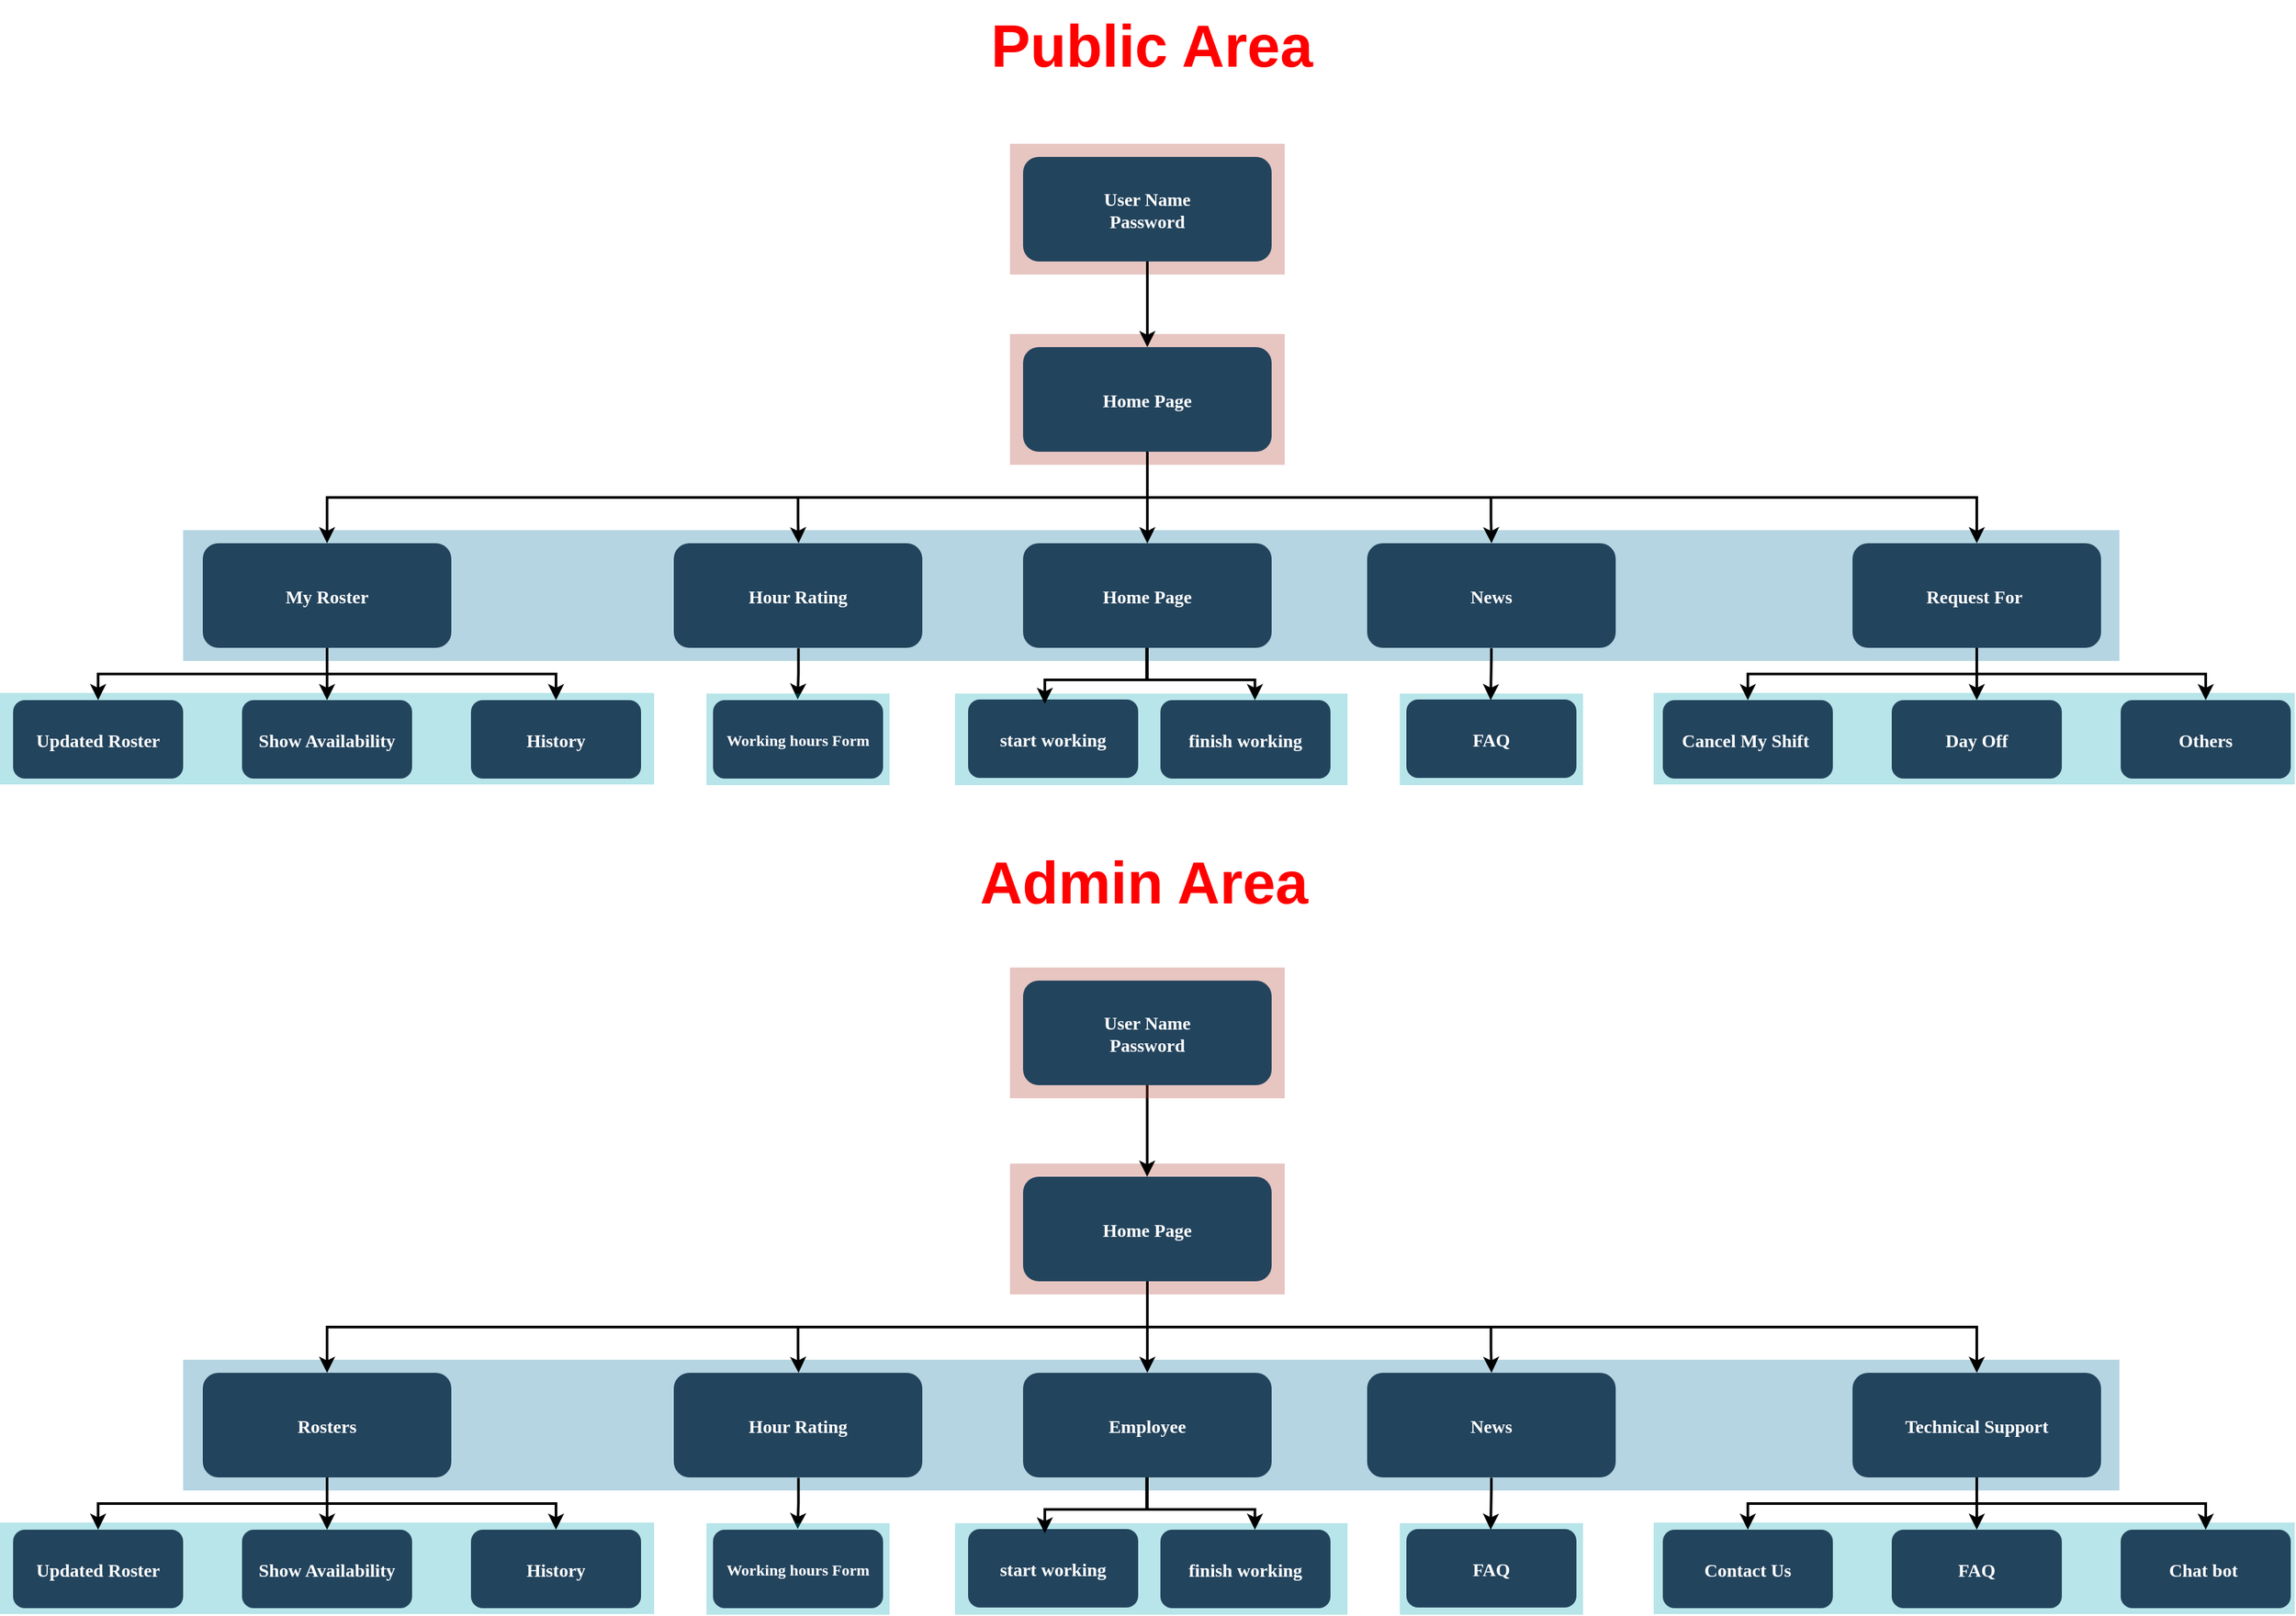 <mxfile version="22.1.21" type="github">
  <diagram name="Page-1" id="2c0d36ab-eaac-3732-788b-9136903baeff">
    <mxGraphModel dx="2262" dy="1544" grid="1" gridSize="10" guides="1" tooltips="1" connect="1" arrows="1" fold="1" page="1" pageScale="1.5" pageWidth="1169" pageHeight="827" background="none" math="0" shadow="0">
      <root>
        <mxCell id="0" />
        <mxCell id="1" parent="0" />
        <mxCell id="K3uzyXrAszABeU2o9Ltj-166" value="" style="edgeStyle=orthogonalEdgeStyle;rounded=0;orthogonalLoop=1;jettySize=auto;html=1;" edge="1" parent="1" source="123" target="13">
          <mxGeometry relative="1" as="geometry" />
        </mxCell>
        <mxCell id="123" value="" style="fillColor=#AE4132;strokeColor=none;opacity=30;" parent="1" vertex="1">
          <mxGeometry x="775" y="295.5" width="210" height="100.0" as="geometry" />
        </mxCell>
        <mxCell id="122" value="" style="fillColor=#10739E;strokeColor=none;opacity=30;" parent="1" vertex="1">
          <mxGeometry x="143" y="445.5" width="1480" height="100" as="geometry" />
        </mxCell>
        <mxCell id="110" value="" style="fillColor=#12AAB5;strokeColor=none;opacity=30;" parent="1" vertex="1">
          <mxGeometry x="1267" y="570" width="490" height="70" as="geometry" />
        </mxCell>
        <mxCell id="109" value="" style="fillColor=#12AAB5;strokeColor=none;opacity=30;" parent="1" vertex="1">
          <mxGeometry x="3" y="570" width="500" height="70" as="geometry" />
        </mxCell>
        <mxCell id="108" value="" style="fillColor=#12AAB5;strokeColor=none;opacity=30;" parent="1" vertex="1">
          <mxGeometry x="733" y="570.5" width="300" height="70" as="geometry" />
        </mxCell>
        <mxCell id="2" value="Home Page" style="rounded=1;fillColor=#23445D;gradientColor=none;strokeColor=none;fontColor=#FFFFFF;fontStyle=1;fontFamily=Tahoma;fontSize=14" parent="1" vertex="1">
          <mxGeometry x="785" y="305.5" width="190" height="80" as="geometry" />
        </mxCell>
        <mxCell id="4" value="Request For " style="rounded=1;fillColor=#23445D;gradientColor=none;strokeColor=none;fontColor=#FFFFFF;fontStyle=1;fontFamily=Tahoma;fontSize=14" parent="1" vertex="1">
          <mxGeometry x="1419.0" y="455.5" width="190" height="80" as="geometry" />
        </mxCell>
        <mxCell id="9" value="" style="edgeStyle=elbowEdgeStyle;elbow=vertical;strokeWidth=2;rounded=0" parent="1" source="2" target="4" edge="1">
          <mxGeometry x="337" y="215.5" width="100" height="100" as="geometry">
            <mxPoint x="340" y="435.5" as="sourcePoint" />
            <mxPoint x="440" y="335.5" as="targetPoint" />
          </mxGeometry>
        </mxCell>
        <mxCell id="10" value="Hour Rating" style="rounded=1;fillColor=#23445D;gradientColor=none;strokeColor=none;fontColor=#FFFFFF;fontStyle=1;fontFamily=Tahoma;fontSize=14" parent="1" vertex="1">
          <mxGeometry x="518" y="455.5" width="190" height="80" as="geometry" />
        </mxCell>
        <mxCell id="12" value="My Roster" style="rounded=1;fillColor=#23445D;gradientColor=none;strokeColor=none;fontColor=#FFFFFF;fontStyle=1;fontFamily=Tahoma;fontSize=14" parent="1" vertex="1">
          <mxGeometry x="158.0" y="455.5" width="190" height="80" as="geometry" />
        </mxCell>
        <mxCell id="13" value="Home Page" style="rounded=1;fillColor=#23445D;gradientColor=none;strokeColor=none;fontColor=#FFFFFF;fontStyle=1;fontFamily=Tahoma;fontSize=14" parent="1" vertex="1">
          <mxGeometry x="785" y="455.5" width="190" height="80" as="geometry" />
        </mxCell>
        <mxCell id="14" value="start working" style="rounded=1;fillColor=#23445D;gradientColor=none;strokeColor=none;fontColor=#FFFFFF;fontStyle=1;fontFamily=Tahoma;fontSize=14" parent="1" vertex="1">
          <mxGeometry x="743" y="575" width="130" height="60" as="geometry" />
        </mxCell>
        <mxCell id="25" value="Updated Roster" style="rounded=1;fillColor=#23445D;gradientColor=none;strokeColor=none;fontColor=#FFFFFF;fontStyle=1;fontFamily=Tahoma;fontSize=14" parent="1" vertex="1">
          <mxGeometry x="13" y="575.5" width="130" height="60" as="geometry" />
        </mxCell>
        <mxCell id="28" value="Show Availability" style="rounded=1;fillColor=#23445D;gradientColor=none;strokeColor=none;fontColor=#FFFFFF;fontStyle=1;fontFamily=Tahoma;fontSize=14" parent="1" vertex="1">
          <mxGeometry x="188" y="575.5" width="130" height="60" as="geometry" />
        </mxCell>
        <mxCell id="33" value="History" style="rounded=1;fillColor=#23445D;gradientColor=none;strokeColor=none;fontColor=#FFFFFF;fontStyle=1;fontFamily=Tahoma;fontSize=14" parent="1" vertex="1">
          <mxGeometry x="363" y="575.5" width="130" height="60" as="geometry" />
        </mxCell>
        <mxCell id="44" value="Cancel My Shift " style="rounded=1;fillColor=#23445D;gradientColor=none;strokeColor=none;fontColor=#FFFFFF;fontStyle=1;fontFamily=Tahoma;fontSize=14" parent="1" vertex="1">
          <mxGeometry x="1274" y="575.5" width="130" height="60" as="geometry" />
        </mxCell>
        <mxCell id="48" value="Day Off" style="rounded=1;fillColor=#23445D;gradientColor=none;strokeColor=none;fontColor=#FFFFFF;fontStyle=1;fontFamily=Tahoma;fontSize=14" parent="1" vertex="1">
          <mxGeometry x="1449" y="575.5" width="130" height="60" as="geometry" />
        </mxCell>
        <mxCell id="52" value="Others" style="rounded=1;fillColor=#23445D;gradientColor=none;strokeColor=none;fontColor=#FFFFFF;fontStyle=1;fontFamily=Tahoma;fontSize=14" parent="1" vertex="1">
          <mxGeometry x="1624" y="575.5" width="130" height="60" as="geometry" />
        </mxCell>
        <mxCell id="59" value="" style="edgeStyle=elbowEdgeStyle;elbow=vertical;strokeWidth=2;rounded=0" parent="1" source="2" target="12" edge="1">
          <mxGeometry x="347" y="225.5" width="100" height="100" as="geometry">
            <mxPoint x="865.0" y="395.5" as="sourcePoint" />
            <mxPoint x="1470.0" y="465.5" as="targetPoint" />
          </mxGeometry>
        </mxCell>
        <mxCell id="61" value="" style="edgeStyle=elbowEdgeStyle;elbow=vertical;strokeWidth=2;rounded=0" parent="1" source="2" target="13" edge="1">
          <mxGeometry x="-23" y="135.5" width="100" height="100" as="geometry">
            <mxPoint x="-20" y="355.5" as="sourcePoint" />
            <mxPoint x="80" y="255.5" as="targetPoint" />
            <Array as="points">
              <mxPoint x="880" y="430" />
            </Array>
          </mxGeometry>
        </mxCell>
        <mxCell id="62" value="" style="edgeStyle=elbowEdgeStyle;elbow=vertical;strokeWidth=2;rounded=0;exitX=0.553;exitY=1.021;exitDx=0;exitDy=0;exitPerimeter=0;entryX=0.451;entryY=0.055;entryDx=0;entryDy=0;entryPerimeter=0;" parent="1" target="14" edge="1">
          <mxGeometry x="-23" y="135.5" width="100" height="100" as="geometry">
            <mxPoint x="879.44" y="535.5" as="sourcePoint" />
            <mxPoint x="798" y="572.9" as="targetPoint" />
            <Array as="points">
              <mxPoint x="843" y="560" />
            </Array>
          </mxGeometry>
        </mxCell>
        <mxCell id="100" value="" style="edgeStyle=elbowEdgeStyle;elbow=vertical;strokeWidth=2;rounded=0" parent="1" source="12" target="25" edge="1">
          <mxGeometry x="-23" y="135.5" width="100" height="100" as="geometry">
            <mxPoint x="-427" y="355.5" as="sourcePoint" />
            <mxPoint x="-327" y="255.5" as="targetPoint" />
          </mxGeometry>
        </mxCell>
        <mxCell id="101" value="" style="edgeStyle=elbowEdgeStyle;elbow=vertical;strokeWidth=2;rounded=0" parent="1" source="12" edge="1">
          <mxGeometry x="-23" y="135.5" width="100" height="100" as="geometry">
            <mxPoint x="-427" y="355.5" as="sourcePoint" />
            <mxPoint x="253" y="575.5" as="targetPoint" />
          </mxGeometry>
        </mxCell>
        <mxCell id="102" value="" style="edgeStyle=elbowEdgeStyle;elbow=vertical;strokeWidth=2;rounded=0" parent="1" source="12" target="33" edge="1">
          <mxGeometry x="-23" y="135.5" width="100" height="100" as="geometry">
            <mxPoint x="-427" y="355.5" as="sourcePoint" />
            <mxPoint x="-327" y="255.5" as="targetPoint" />
          </mxGeometry>
        </mxCell>
        <mxCell id="104" value="" style="edgeStyle=elbowEdgeStyle;elbow=vertical;strokeWidth=2;rounded=0" parent="1" source="4" target="48" edge="1">
          <mxGeometry x="-23" y="135.5" width="100" height="100" as="geometry">
            <mxPoint x="34" y="355.5" as="sourcePoint" />
            <mxPoint x="134" y="255.5" as="targetPoint" />
          </mxGeometry>
        </mxCell>
        <mxCell id="105" value="" style="edgeStyle=elbowEdgeStyle;elbow=vertical;strokeWidth=2;rounded=0" parent="1" source="4" target="44" edge="1">
          <mxGeometry x="-23" y="135.5" width="100" height="100" as="geometry">
            <mxPoint x="34" y="355.5" as="sourcePoint" />
            <mxPoint x="134" y="255.5" as="targetPoint" />
          </mxGeometry>
        </mxCell>
        <mxCell id="106" value="" style="edgeStyle=elbowEdgeStyle;elbow=vertical;strokeWidth=2;rounded=0" parent="1" source="4" target="52" edge="1">
          <mxGeometry x="-23" y="135.5" width="100" height="100" as="geometry">
            <mxPoint x="34" y="355.5" as="sourcePoint" />
            <mxPoint x="134" y="255.5" as="targetPoint" />
          </mxGeometry>
        </mxCell>
        <mxCell id="Db3YE-Otv-MuUvlxAtpo-123" value="" style="edgeStyle=elbowEdgeStyle;elbow=vertical;strokeWidth=2;rounded=0;entryX=0.448;entryY=0.032;entryDx=0;entryDy=0;entryPerimeter=0;exitX=0.5;exitY=1;exitDx=0;exitDy=0;" parent="1" edge="1">
          <mxGeometry x="-23" y="135.5" width="100" height="100" as="geometry">
            <mxPoint x="880" y="535.5" as="sourcePoint" />
            <mxPoint x="962.24" y="575.5" as="targetPoint" />
            <Array as="points">
              <mxPoint x="923" y="560" />
            </Array>
          </mxGeometry>
        </mxCell>
        <mxCell id="Db3YE-Otv-MuUvlxAtpo-125" value="finish working" style="rounded=1;fillColor=#23445D;gradientColor=none;strokeColor=none;fontColor=#FFFFFF;fontStyle=1;fontFamily=Tahoma;fontSize=14" parent="1" vertex="1">
          <mxGeometry x="890" y="575.5" width="130" height="60" as="geometry" />
        </mxCell>
        <mxCell id="Db3YE-Otv-MuUvlxAtpo-153" value="" style="edgeStyle=elbowEdgeStyle;elbow=vertical;strokeWidth=2;rounded=0;exitX=0.49;exitY=0.962;exitDx=0;exitDy=0;exitPerimeter=0;entryX=0.482;entryY=0.017;entryDx=0;entryDy=0;entryPerimeter=0;" parent="1" edge="1">
          <mxGeometry x="-23" y="135.5" width="100" height="100" as="geometry">
            <mxPoint x="613.31" y="535.77" as="sourcePoint" />
            <mxPoint x="612.69" y="575" as="targetPoint" />
          </mxGeometry>
        </mxCell>
        <mxCell id="Db3YE-Otv-MuUvlxAtpo-154" value="" style="fillColor=#12AAB5;strokeColor=none;opacity=30;" parent="1" vertex="1">
          <mxGeometry x="543" y="570.5" width="140" height="70" as="geometry" />
        </mxCell>
        <mxCell id="Db3YE-Otv-MuUvlxAtpo-155" value="Working hours Form" style="rounded=1;fillColor=#23445D;gradientColor=none;strokeColor=none;fontColor=#FFFFFF;fontStyle=1;fontFamily=Tahoma;fontSize=12;spacing=1;" parent="1" vertex="1">
          <mxGeometry x="548" y="575.5" width="130" height="60" as="geometry" />
        </mxCell>
        <mxCell id="Db3YE-Otv-MuUvlxAtpo-156" value="" style="edgeStyle=elbowEdgeStyle;elbow=vertical;strokeWidth=2;rounded=0" parent="1" edge="1">
          <mxGeometry x="-23" y="135.5" width="100" height="100" as="geometry">
            <mxPoint x="1142.67" y="420" as="sourcePoint" />
            <mxPoint x="1143.08" y="455.5" as="targetPoint" />
            <Array as="points">
              <mxPoint x="1165.88" y="438" />
            </Array>
          </mxGeometry>
        </mxCell>
        <mxCell id="Db3YE-Otv-MuUvlxAtpo-157" value="News" style="rounded=1;fillColor=#23445D;gradientColor=none;strokeColor=none;fontColor=#FFFFFF;fontStyle=1;fontFamily=Tahoma;fontSize=14" parent="1" vertex="1">
          <mxGeometry x="1048.0" y="455.5" width="190" height="80" as="geometry" />
        </mxCell>
        <mxCell id="Db3YE-Otv-MuUvlxAtpo-166" value="" style="edgeStyle=elbowEdgeStyle;elbow=vertical;strokeWidth=2;rounded=0" parent="1" edge="1">
          <mxGeometry x="-23" y="135.5" width="100" height="100" as="geometry">
            <mxPoint x="613" y="420" as="sourcePoint" />
            <mxPoint x="613.41" y="455.5" as="targetPoint" />
            <Array as="points">
              <mxPoint x="638.21" y="440" />
            </Array>
          </mxGeometry>
        </mxCell>
        <mxCell id="Db3YE-Otv-MuUvlxAtpo-167" value="" style="fillColor=#12AAB5;strokeColor=none;opacity=30;" parent="1" vertex="1">
          <mxGeometry x="1073" y="570.5" width="140" height="70" as="geometry" />
        </mxCell>
        <mxCell id="Db3YE-Otv-MuUvlxAtpo-168" value="FAQ" style="rounded=1;fillColor=#23445D;gradientColor=none;strokeColor=none;fontColor=#FFFFFF;fontStyle=1;fontFamily=Tahoma;fontSize=14" parent="1" vertex="1">
          <mxGeometry x="1078" y="575" width="130" height="60" as="geometry" />
        </mxCell>
        <mxCell id="Db3YE-Otv-MuUvlxAtpo-170" value="" style="edgeStyle=elbowEdgeStyle;elbow=vertical;strokeWidth=2;rounded=0;exitX=0.49;exitY=0.962;exitDx=0;exitDy=0;exitPerimeter=0;entryX=0.482;entryY=0.017;entryDx=0;entryDy=0;entryPerimeter=0;" parent="1" edge="1">
          <mxGeometry x="-23" y="135.5" width="100" height="100" as="geometry">
            <mxPoint x="1142.96" y="535.81" as="sourcePoint" />
            <mxPoint x="1142.44" y="575.5" as="targetPoint" />
            <Array as="points">
              <mxPoint x="1182.44" y="543.5" />
            </Array>
          </mxGeometry>
        </mxCell>
        <mxCell id="K3uzyXrAszABeU2o9Ltj-123" value="" style="fillColor=#AE4132;strokeColor=none;opacity=30;" vertex="1" parent="1">
          <mxGeometry x="775" y="930" width="210" height="100.0" as="geometry" />
        </mxCell>
        <mxCell id="K3uzyXrAszABeU2o9Ltj-124" value="" style="fillColor=#10739E;strokeColor=none;opacity=30;" vertex="1" parent="1">
          <mxGeometry x="143" y="1080" width="1480" height="100" as="geometry" />
        </mxCell>
        <mxCell id="K3uzyXrAszABeU2o9Ltj-125" value="" style="fillColor=#12AAB5;strokeColor=none;opacity=30;" vertex="1" parent="1">
          <mxGeometry x="1267" y="1204.5" width="490" height="70" as="geometry" />
        </mxCell>
        <mxCell id="K3uzyXrAszABeU2o9Ltj-126" value="" style="fillColor=#12AAB5;strokeColor=none;opacity=30;" vertex="1" parent="1">
          <mxGeometry x="3" y="1204.5" width="500" height="70" as="geometry" />
        </mxCell>
        <mxCell id="K3uzyXrAszABeU2o9Ltj-127" value="" style="fillColor=#12AAB5;strokeColor=none;opacity=30;" vertex="1" parent="1">
          <mxGeometry x="733" y="1205" width="300" height="70" as="geometry" />
        </mxCell>
        <mxCell id="K3uzyXrAszABeU2o9Ltj-128" value="Home Page" style="rounded=1;fillColor=#23445D;gradientColor=none;strokeColor=none;fontColor=#FFFFFF;fontStyle=1;fontFamily=Tahoma;fontSize=14" vertex="1" parent="1">
          <mxGeometry x="785" y="940" width="190" height="80" as="geometry" />
        </mxCell>
        <mxCell id="K3uzyXrAszABeU2o9Ltj-129" value="Technical Support" style="rounded=1;fillColor=#23445D;gradientColor=none;strokeColor=none;fontColor=#FFFFFF;fontStyle=1;fontFamily=Tahoma;fontSize=14" vertex="1" parent="1">
          <mxGeometry x="1419.0" y="1090" width="190" height="80" as="geometry" />
        </mxCell>
        <mxCell id="K3uzyXrAszABeU2o9Ltj-130" value="" style="edgeStyle=elbowEdgeStyle;elbow=vertical;strokeWidth=2;rounded=0" edge="1" parent="1" source="K3uzyXrAszABeU2o9Ltj-128" target="K3uzyXrAszABeU2o9Ltj-129">
          <mxGeometry x="337" y="215.5" width="100" height="100" as="geometry">
            <mxPoint x="340" y="1070" as="sourcePoint" />
            <mxPoint x="440" y="970" as="targetPoint" />
          </mxGeometry>
        </mxCell>
        <mxCell id="K3uzyXrAszABeU2o9Ltj-131" value="Hour Rating" style="rounded=1;fillColor=#23445D;gradientColor=none;strokeColor=none;fontColor=#FFFFFF;fontStyle=1;fontFamily=Tahoma;fontSize=14" vertex="1" parent="1">
          <mxGeometry x="518" y="1090" width="190" height="80" as="geometry" />
        </mxCell>
        <mxCell id="K3uzyXrAszABeU2o9Ltj-132" value="Rosters" style="rounded=1;fillColor=#23445D;gradientColor=none;strokeColor=none;fontColor=#FFFFFF;fontStyle=1;fontFamily=Tahoma;fontSize=14" vertex="1" parent="1">
          <mxGeometry x="158.0" y="1090" width="190" height="80" as="geometry" />
        </mxCell>
        <mxCell id="K3uzyXrAszABeU2o9Ltj-133" value="Employee" style="rounded=1;fillColor=#23445D;gradientColor=none;strokeColor=none;fontColor=#FFFFFF;fontStyle=1;fontFamily=Tahoma;fontSize=14" vertex="1" parent="1">
          <mxGeometry x="785" y="1090" width="190" height="80" as="geometry" />
        </mxCell>
        <mxCell id="K3uzyXrAszABeU2o9Ltj-134" value="start working" style="rounded=1;fillColor=#23445D;gradientColor=none;strokeColor=none;fontColor=#FFFFFF;fontStyle=1;fontFamily=Tahoma;fontSize=14" vertex="1" parent="1">
          <mxGeometry x="743" y="1209.5" width="130" height="60" as="geometry" />
        </mxCell>
        <mxCell id="K3uzyXrAszABeU2o9Ltj-135" value="Updated Roster" style="rounded=1;fillColor=#23445D;gradientColor=none;strokeColor=none;fontColor=#FFFFFF;fontStyle=1;fontFamily=Tahoma;fontSize=14" vertex="1" parent="1">
          <mxGeometry x="13" y="1210" width="130" height="60" as="geometry" />
        </mxCell>
        <mxCell id="K3uzyXrAszABeU2o9Ltj-136" value="Show Availability" style="rounded=1;fillColor=#23445D;gradientColor=none;strokeColor=none;fontColor=#FFFFFF;fontStyle=1;fontFamily=Tahoma;fontSize=14" vertex="1" parent="1">
          <mxGeometry x="188" y="1210" width="130" height="60" as="geometry" />
        </mxCell>
        <mxCell id="K3uzyXrAszABeU2o9Ltj-137" value="History" style="rounded=1;fillColor=#23445D;gradientColor=none;strokeColor=none;fontColor=#FFFFFF;fontStyle=1;fontFamily=Tahoma;fontSize=14" vertex="1" parent="1">
          <mxGeometry x="363" y="1210" width="130" height="60" as="geometry" />
        </mxCell>
        <mxCell id="K3uzyXrAszABeU2o9Ltj-138" value="Contact Us" style="rounded=1;fillColor=#23445D;gradientColor=none;strokeColor=none;fontColor=#FFFFFF;fontStyle=1;fontFamily=Tahoma;fontSize=14" vertex="1" parent="1">
          <mxGeometry x="1274" y="1210" width="130" height="60" as="geometry" />
        </mxCell>
        <mxCell id="K3uzyXrAszABeU2o9Ltj-139" value="FAQ" style="rounded=1;fillColor=#23445D;gradientColor=none;strokeColor=none;fontColor=#FFFFFF;fontStyle=1;fontFamily=Tahoma;fontSize=14" vertex="1" parent="1">
          <mxGeometry x="1449" y="1210" width="130" height="60" as="geometry" />
        </mxCell>
        <mxCell id="K3uzyXrAszABeU2o9Ltj-140" value="Chat bot " style="rounded=1;fillColor=#23445D;gradientColor=none;strokeColor=none;fontColor=#FFFFFF;fontStyle=1;fontFamily=Tahoma;fontSize=14" vertex="1" parent="1">
          <mxGeometry x="1624" y="1210" width="130" height="60" as="geometry" />
        </mxCell>
        <mxCell id="K3uzyXrAszABeU2o9Ltj-141" value="" style="edgeStyle=elbowEdgeStyle;elbow=vertical;strokeWidth=2;rounded=0" edge="1" parent="1" source="K3uzyXrAszABeU2o9Ltj-128" target="K3uzyXrAszABeU2o9Ltj-132">
          <mxGeometry x="347" y="225.5" width="100" height="100" as="geometry">
            <mxPoint x="865.0" y="1030" as="sourcePoint" />
            <mxPoint x="1470.0" y="1100" as="targetPoint" />
          </mxGeometry>
        </mxCell>
        <mxCell id="K3uzyXrAszABeU2o9Ltj-142" value="" style="edgeStyle=elbowEdgeStyle;elbow=vertical;strokeWidth=2;rounded=0" edge="1" parent="1" source="K3uzyXrAszABeU2o9Ltj-128" target="K3uzyXrAszABeU2o9Ltj-133">
          <mxGeometry x="-23" y="135.5" width="100" height="100" as="geometry">
            <mxPoint x="-20" y="990" as="sourcePoint" />
            <mxPoint x="80" y="890" as="targetPoint" />
            <Array as="points">
              <mxPoint x="880" y="1064.5" />
            </Array>
          </mxGeometry>
        </mxCell>
        <mxCell id="K3uzyXrAszABeU2o9Ltj-143" value="" style="edgeStyle=elbowEdgeStyle;elbow=vertical;strokeWidth=2;rounded=0;exitX=0.553;exitY=1.021;exitDx=0;exitDy=0;exitPerimeter=0;entryX=0.451;entryY=0.055;entryDx=0;entryDy=0;entryPerimeter=0;" edge="1" parent="1" target="K3uzyXrAszABeU2o9Ltj-134">
          <mxGeometry x="-23" y="135.5" width="100" height="100" as="geometry">
            <mxPoint x="879.44" y="1170" as="sourcePoint" />
            <mxPoint x="798" y="1207.4" as="targetPoint" />
            <Array as="points">
              <mxPoint x="843" y="1194.5" />
            </Array>
          </mxGeometry>
        </mxCell>
        <mxCell id="K3uzyXrAszABeU2o9Ltj-144" value="" style="edgeStyle=elbowEdgeStyle;elbow=vertical;strokeWidth=2;rounded=0" edge="1" parent="1" source="K3uzyXrAszABeU2o9Ltj-132" target="K3uzyXrAszABeU2o9Ltj-135">
          <mxGeometry x="-23" y="135.5" width="100" height="100" as="geometry">
            <mxPoint x="-427" y="990" as="sourcePoint" />
            <mxPoint x="-327" y="890" as="targetPoint" />
          </mxGeometry>
        </mxCell>
        <mxCell id="K3uzyXrAszABeU2o9Ltj-145" value="" style="edgeStyle=elbowEdgeStyle;elbow=vertical;strokeWidth=2;rounded=0" edge="1" parent="1" source="K3uzyXrAszABeU2o9Ltj-132">
          <mxGeometry x="-23" y="135.5" width="100" height="100" as="geometry">
            <mxPoint x="-427" y="990" as="sourcePoint" />
            <mxPoint x="253" y="1210" as="targetPoint" />
          </mxGeometry>
        </mxCell>
        <mxCell id="K3uzyXrAszABeU2o9Ltj-146" value="" style="edgeStyle=elbowEdgeStyle;elbow=vertical;strokeWidth=2;rounded=0" edge="1" parent="1" source="K3uzyXrAszABeU2o9Ltj-132" target="K3uzyXrAszABeU2o9Ltj-137">
          <mxGeometry x="-23" y="135.5" width="100" height="100" as="geometry">
            <mxPoint x="-427" y="990" as="sourcePoint" />
            <mxPoint x="-327" y="890" as="targetPoint" />
          </mxGeometry>
        </mxCell>
        <mxCell id="K3uzyXrAszABeU2o9Ltj-147" value="" style="edgeStyle=elbowEdgeStyle;elbow=vertical;strokeWidth=2;rounded=0" edge="1" parent="1" source="K3uzyXrAszABeU2o9Ltj-129" target="K3uzyXrAszABeU2o9Ltj-139">
          <mxGeometry x="-23" y="135.5" width="100" height="100" as="geometry">
            <mxPoint x="34" y="990" as="sourcePoint" />
            <mxPoint x="134" y="890" as="targetPoint" />
          </mxGeometry>
        </mxCell>
        <mxCell id="K3uzyXrAszABeU2o9Ltj-148" value="" style="edgeStyle=elbowEdgeStyle;elbow=vertical;strokeWidth=2;rounded=0" edge="1" parent="1" source="K3uzyXrAszABeU2o9Ltj-129" target="K3uzyXrAszABeU2o9Ltj-138">
          <mxGeometry x="-23" y="135.5" width="100" height="100" as="geometry">
            <mxPoint x="34" y="990" as="sourcePoint" />
            <mxPoint x="134" y="890" as="targetPoint" />
          </mxGeometry>
        </mxCell>
        <mxCell id="K3uzyXrAszABeU2o9Ltj-149" value="" style="edgeStyle=elbowEdgeStyle;elbow=vertical;strokeWidth=2;rounded=0" edge="1" parent="1" source="K3uzyXrAszABeU2o9Ltj-129" target="K3uzyXrAszABeU2o9Ltj-140">
          <mxGeometry x="-23" y="135.5" width="100" height="100" as="geometry">
            <mxPoint x="34" y="990" as="sourcePoint" />
            <mxPoint x="134" y="890" as="targetPoint" />
          </mxGeometry>
        </mxCell>
        <mxCell id="K3uzyXrAszABeU2o9Ltj-150" value="" style="edgeStyle=elbowEdgeStyle;elbow=vertical;strokeWidth=2;rounded=0;entryX=0.448;entryY=0.032;entryDx=0;entryDy=0;entryPerimeter=0;exitX=0.5;exitY=1;exitDx=0;exitDy=0;" edge="1" parent="1">
          <mxGeometry x="-23" y="135.5" width="100" height="100" as="geometry">
            <mxPoint x="880" y="1170" as="sourcePoint" />
            <mxPoint x="962.24" y="1210" as="targetPoint" />
            <Array as="points">
              <mxPoint x="923" y="1194.5" />
            </Array>
          </mxGeometry>
        </mxCell>
        <mxCell id="K3uzyXrAszABeU2o9Ltj-151" value="finish working" style="rounded=1;fillColor=#23445D;gradientColor=none;strokeColor=none;fontColor=#FFFFFF;fontStyle=1;fontFamily=Tahoma;fontSize=14" vertex="1" parent="1">
          <mxGeometry x="890" y="1210" width="130" height="60" as="geometry" />
        </mxCell>
        <mxCell id="K3uzyXrAszABeU2o9Ltj-152" value="" style="edgeStyle=elbowEdgeStyle;elbow=vertical;strokeWidth=2;rounded=0;exitX=0.49;exitY=0.962;exitDx=0;exitDy=0;exitPerimeter=0;entryX=0.482;entryY=0.017;entryDx=0;entryDy=0;entryPerimeter=0;" edge="1" parent="1">
          <mxGeometry x="-23" y="135.5" width="100" height="100" as="geometry">
            <mxPoint x="613.31" y="1170.27" as="sourcePoint" />
            <mxPoint x="612.69" y="1209.5" as="targetPoint" />
          </mxGeometry>
        </mxCell>
        <mxCell id="K3uzyXrAszABeU2o9Ltj-153" value="" style="fillColor=#12AAB5;strokeColor=none;opacity=30;" vertex="1" parent="1">
          <mxGeometry x="543" y="1205" width="140" height="70" as="geometry" />
        </mxCell>
        <mxCell id="K3uzyXrAszABeU2o9Ltj-154" value="Working hours Form" style="rounded=1;fillColor=#23445D;gradientColor=none;strokeColor=none;fontColor=#FFFFFF;fontStyle=1;fontFamily=Tahoma;fontSize=12;spacing=1;" vertex="1" parent="1">
          <mxGeometry x="548" y="1210" width="130" height="60" as="geometry" />
        </mxCell>
        <mxCell id="K3uzyXrAszABeU2o9Ltj-155" value="" style="edgeStyle=elbowEdgeStyle;elbow=vertical;strokeWidth=2;rounded=0" edge="1" parent="1">
          <mxGeometry x="-23" y="135.5" width="100" height="100" as="geometry">
            <mxPoint x="1142.67" y="1054.5" as="sourcePoint" />
            <mxPoint x="1143.08" y="1090" as="targetPoint" />
            <Array as="points">
              <mxPoint x="1165.88" y="1072.5" />
            </Array>
          </mxGeometry>
        </mxCell>
        <mxCell id="K3uzyXrAszABeU2o9Ltj-156" value="News" style="rounded=1;fillColor=#23445D;gradientColor=none;strokeColor=none;fontColor=#FFFFFF;fontStyle=1;fontFamily=Tahoma;fontSize=14" vertex="1" parent="1">
          <mxGeometry x="1048.0" y="1090" width="190" height="80" as="geometry" />
        </mxCell>
        <mxCell id="K3uzyXrAszABeU2o9Ltj-157" value="" style="edgeStyle=elbowEdgeStyle;elbow=vertical;strokeWidth=2;rounded=0" edge="1" parent="1">
          <mxGeometry x="-23" y="135.5" width="100" height="100" as="geometry">
            <mxPoint x="613" y="1054.5" as="sourcePoint" />
            <mxPoint x="613.41" y="1090" as="targetPoint" />
            <Array as="points">
              <mxPoint x="638.21" y="1074.5" />
            </Array>
          </mxGeometry>
        </mxCell>
        <mxCell id="K3uzyXrAszABeU2o9Ltj-158" value="" style="fillColor=#12AAB5;strokeColor=none;opacity=30;" vertex="1" parent="1">
          <mxGeometry x="1073" y="1205" width="140" height="70" as="geometry" />
        </mxCell>
        <mxCell id="K3uzyXrAszABeU2o9Ltj-159" value="FAQ" style="rounded=1;fillColor=#23445D;gradientColor=none;strokeColor=none;fontColor=#FFFFFF;fontStyle=1;fontFamily=Tahoma;fontSize=14" vertex="1" parent="1">
          <mxGeometry x="1078" y="1209.5" width="130" height="60" as="geometry" />
        </mxCell>
        <mxCell id="K3uzyXrAszABeU2o9Ltj-160" value="" style="edgeStyle=elbowEdgeStyle;elbow=vertical;strokeWidth=2;rounded=0;exitX=0.49;exitY=0.962;exitDx=0;exitDy=0;exitPerimeter=0;entryX=0.482;entryY=0.017;entryDx=0;entryDy=0;entryPerimeter=0;" edge="1" parent="1">
          <mxGeometry x="-23" y="135.5" width="100" height="100" as="geometry">
            <mxPoint x="1142.96" y="1170.31" as="sourcePoint" />
            <mxPoint x="1142.44" y="1210" as="targetPoint" />
            <Array as="points">
              <mxPoint x="1182.44" y="1178" />
            </Array>
          </mxGeometry>
        </mxCell>
        <mxCell id="K3uzyXrAszABeU2o9Ltj-161" value="&lt;font color=&quot;#ff0000&quot; style=&quot;font-size: 45px;&quot;&gt;&lt;b&gt;Public Area&lt;/b&gt;&lt;/font&gt;" style="text;html=1;align=center;verticalAlign=middle;resizable=0;points=[];autosize=1;strokeColor=none;fillColor=none;" vertex="1" parent="1">
          <mxGeometry x="748" y="40" width="270" height="70" as="geometry" />
        </mxCell>
        <mxCell id="K3uzyXrAszABeU2o9Ltj-162" value="&lt;font color=&quot;#ff0000&quot; style=&quot;font-size: 45px;&quot;&gt;&lt;b&gt;Admin Area&lt;/b&gt;&lt;/font&gt;" style="text;html=1;align=center;verticalAlign=middle;resizable=0;points=[];autosize=1;strokeColor=none;fillColor=none;" vertex="1" parent="1">
          <mxGeometry x="742" y="680" width="270" height="70" as="geometry" />
        </mxCell>
        <mxCell id="K3uzyXrAszABeU2o9Ltj-164" value="" style="edgeStyle=elbowEdgeStyle;elbow=vertical;strokeWidth=2;rounded=0" edge="1" parent="1">
          <mxGeometry x="-23" y="135.5" width="100" height="100" as="geometry">
            <mxPoint x="879.88" y="870" as="sourcePoint" />
            <mxPoint x="879.88" y="940" as="targetPoint" />
            <Array as="points">
              <mxPoint x="879.88" y="914.5" />
            </Array>
          </mxGeometry>
        </mxCell>
        <mxCell id="K3uzyXrAszABeU2o9Ltj-165" value="" style="fillColor=#AE4132;strokeColor=none;opacity=30;" vertex="1" parent="1">
          <mxGeometry x="775" y="150.0" width="210" height="100.0" as="geometry" />
        </mxCell>
        <mxCell id="K3uzyXrAszABeU2o9Ltj-167" value="" style="edgeStyle=elbowEdgeStyle;elbow=vertical;strokeWidth=2;rounded=0" edge="1" parent="1">
          <mxGeometry x="-23" y="135.5" width="100" height="100" as="geometry">
            <mxPoint x="880" y="235.5" as="sourcePoint" />
            <mxPoint x="880" y="305.5" as="targetPoint" />
            <Array as="points">
              <mxPoint x="880" y="279.5" />
            </Array>
          </mxGeometry>
        </mxCell>
        <mxCell id="K3uzyXrAszABeU2o9Ltj-168" value="" style="fillColor=#AE4132;strokeColor=none;opacity=30;" vertex="1" parent="1">
          <mxGeometry x="775" y="780" width="210" height="100.0" as="geometry" />
        </mxCell>
        <mxCell id="K3uzyXrAszABeU2o9Ltj-169" value="User Name&#xa;Password" style="rounded=1;fillColor=#23445D;gradientColor=none;strokeColor=none;fontColor=#FFFFFF;fontStyle=1;fontFamily=Tahoma;fontSize=14" vertex="1" parent="1">
          <mxGeometry x="785" y="160" width="190" height="80" as="geometry" />
        </mxCell>
        <mxCell id="K3uzyXrAszABeU2o9Ltj-170" value="User Name&#xa;Password" style="rounded=1;fillColor=#23445D;gradientColor=none;strokeColor=none;fontColor=#FFFFFF;fontStyle=1;fontFamily=Tahoma;fontSize=14" vertex="1" parent="1">
          <mxGeometry x="785" y="790" width="190" height="80" as="geometry" />
        </mxCell>
      </root>
    </mxGraphModel>
  </diagram>
</mxfile>
